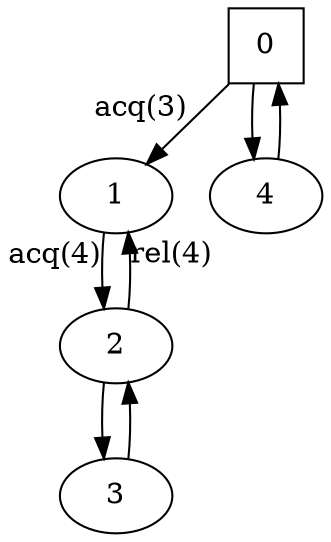 digraph auto_3{
0[shape=square];
1;
2;
3;
4;
2 -> 1[xlabel="rel(4)"];
2 -> 3;
4 -> 0;
3 -> 2;
0 -> 1[xlabel="acq(3)"];
0 -> 4;
1 -> 2[xlabel="acq(4)"];
}
